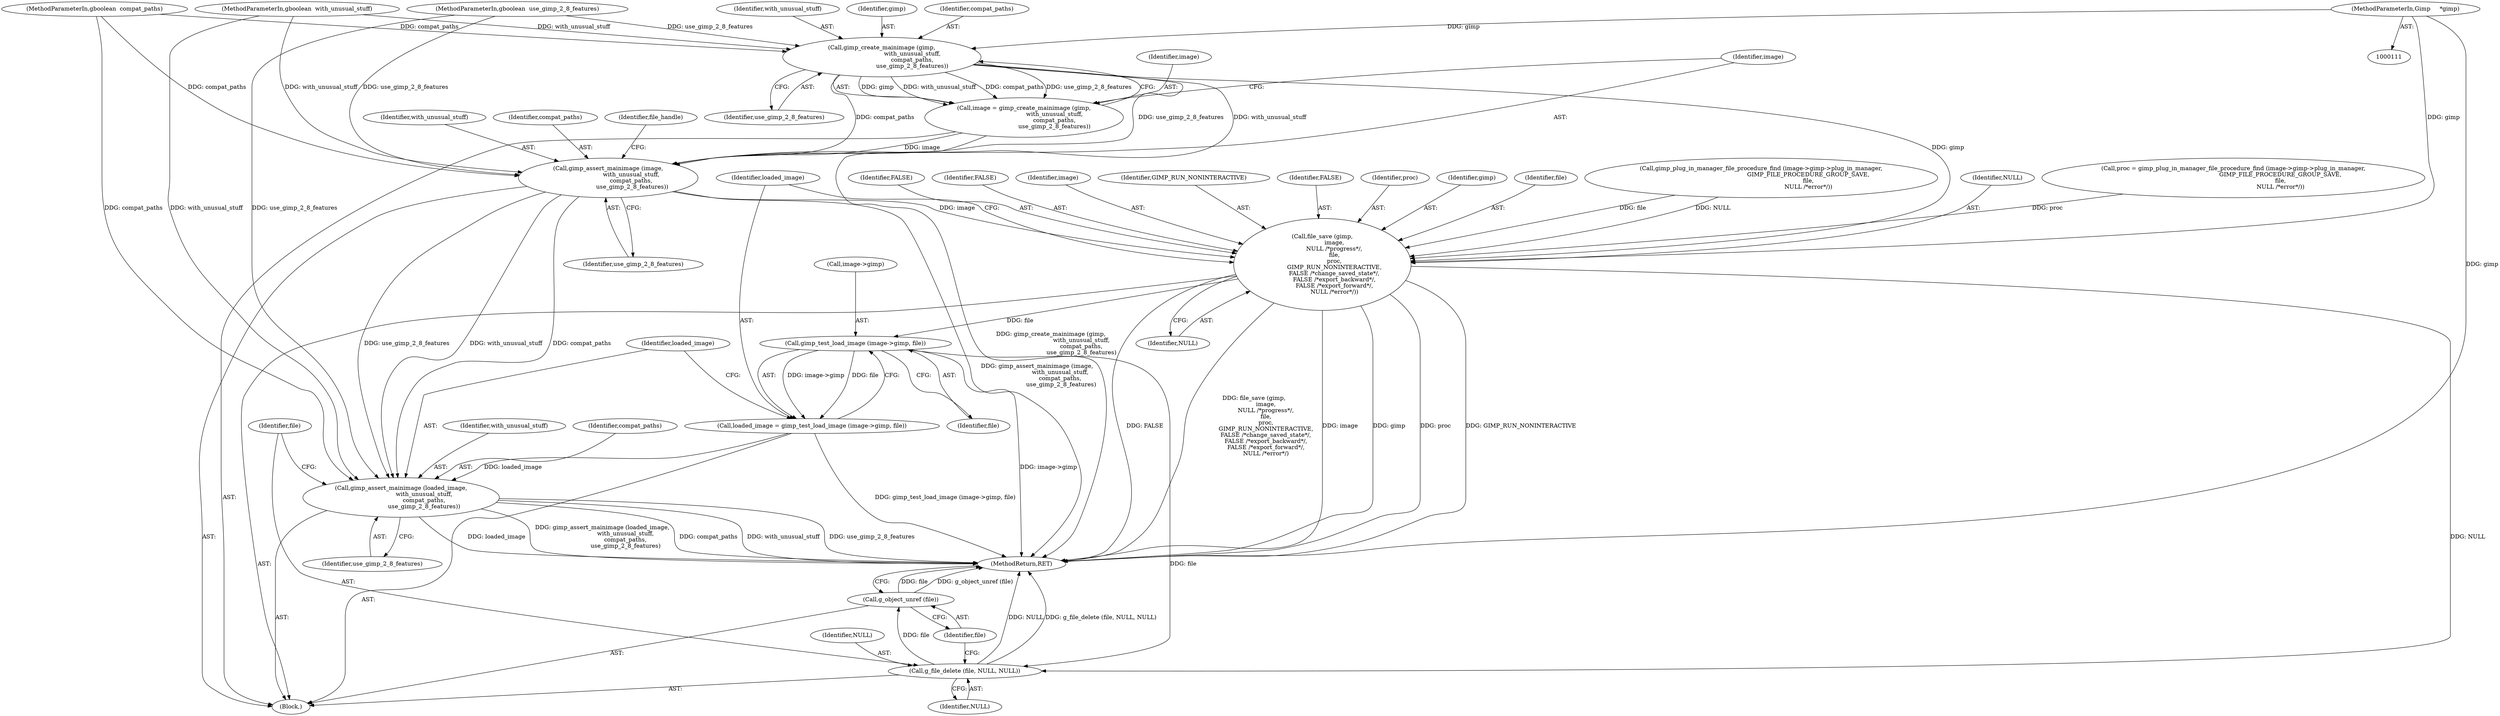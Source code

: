 digraph "0_gimp_c21eff4b031acb04fb4dfce8bd5fdfecc2b6524f@pointer" {
"1000112" [label="(MethodParameterIn,Gimp     *gimp)"];
"1000128" [label="(Call,gimp_create_mainimage (gimp,\n                                 with_unusual_stuff,\n                                 compat_paths,\n                                 use_gimp_2_8_features))"];
"1000126" [label="(Call,image = gimp_create_mainimage (gimp,\n                                 with_unusual_stuff,\n                                 compat_paths,\n                                 use_gimp_2_8_features))"];
"1000133" [label="(Call,gimp_assert_mainimage (image,\n                         with_unusual_stuff,\n                         compat_paths,\n                          use_gimp_2_8_features))"];
"1000169" [label="(Call,file_save (gimp,\n             image,\n             NULL /*progress*/,\n             file,\n             proc,\n             GIMP_RUN_NONINTERACTIVE,\n             FALSE /*change_saved_state*/,\n             FALSE /*export_backward*/,\n             FALSE /*export_forward*/,\n             NULL /*error*/))"];
"1000182" [label="(Call,gimp_test_load_image (image->gimp, file))"];
"1000180" [label="(Call,loaded_image = gimp_test_load_image (image->gimp, file))"];
"1000187" [label="(Call,gimp_assert_mainimage (loaded_image,\n                         with_unusual_stuff,\n                         compat_paths,\n                         use_gimp_2_8_features))"];
"1000192" [label="(Call,g_file_delete (file, NULL, NULL))"];
"1000196" [label="(Call,g_object_unref (file))"];
"1000160" [label="(Call,gimp_plug_in_manager_file_procedure_find (image->gimp->plug_in_manager,\n                                                   GIMP_FILE_PROCEDURE_GROUP_SAVE,\n                                                   file,\n                                                   NULL /*error*/))"];
"1000193" [label="(Identifier,file)"];
"1000195" [label="(Identifier,NULL)"];
"1000126" [label="(Call,image = gimp_create_mainimage (gimp,\n                                 with_unusual_stuff,\n                                 compat_paths,\n                                 use_gimp_2_8_features))"];
"1000187" [label="(Call,gimp_assert_mainimage (loaded_image,\n                         with_unusual_stuff,\n                         compat_paths,\n                         use_gimp_2_8_features))"];
"1000179" [label="(Identifier,NULL)"];
"1000172" [label="(Identifier,NULL)"];
"1000158" [label="(Call,proc = gimp_plug_in_manager_file_procedure_find (image->gimp->plug_in_manager,\n                                                   GIMP_FILE_PROCEDURE_GROUP_SAVE,\n                                                   file,\n                                                   NULL /*error*/))"];
"1000183" [label="(Call,image->gimp)"];
"1000114" [label="(MethodParameterIn,gboolean  compat_paths)"];
"1000113" [label="(MethodParameterIn,gboolean  with_unusual_stuff)"];
"1000178" [label="(Identifier,FALSE)"];
"1000132" [label="(Identifier,use_gimp_2_8_features)"];
"1000112" [label="(MethodParameterIn,Gimp     *gimp)"];
"1000130" [label="(Identifier,with_unusual_stuff)"];
"1000177" [label="(Identifier,FALSE)"];
"1000115" [label="(MethodParameterIn,gboolean  use_gimp_2_8_features)"];
"1000180" [label="(Call,loaded_image = gimp_test_load_image (image->gimp, file))"];
"1000196" [label="(Call,g_object_unref (file))"];
"1000171" [label="(Identifier,image)"];
"1000169" [label="(Call,file_save (gimp,\n             image,\n             NULL /*progress*/,\n             file,\n             proc,\n             GIMP_RUN_NONINTERACTIVE,\n             FALSE /*change_saved_state*/,\n             FALSE /*export_backward*/,\n             FALSE /*export_forward*/,\n             NULL /*error*/))"];
"1000116" [label="(Block,)"];
"1000129" [label="(Identifier,gimp)"];
"1000175" [label="(Identifier,GIMP_RUN_NONINTERACTIVE)"];
"1000131" [label="(Identifier,compat_paths)"];
"1000198" [label="(MethodReturn,RET)"];
"1000176" [label="(Identifier,FALSE)"];
"1000137" [label="(Identifier,use_gimp_2_8_features)"];
"1000194" [label="(Identifier,NULL)"];
"1000135" [label="(Identifier,with_unusual_stuff)"];
"1000174" [label="(Identifier,proc)"];
"1000133" [label="(Call,gimp_assert_mainimage (image,\n                         with_unusual_stuff,\n                         compat_paths,\n                          use_gimp_2_8_features))"];
"1000136" [label="(Identifier,compat_paths)"];
"1000188" [label="(Identifier,loaded_image)"];
"1000181" [label="(Identifier,loaded_image)"];
"1000197" [label="(Identifier,file)"];
"1000139" [label="(Identifier,file_handle)"];
"1000127" [label="(Identifier,image)"];
"1000182" [label="(Call,gimp_test_load_image (image->gimp, file))"];
"1000189" [label="(Identifier,with_unusual_stuff)"];
"1000191" [label="(Identifier,use_gimp_2_8_features)"];
"1000170" [label="(Identifier,gimp)"];
"1000173" [label="(Identifier,file)"];
"1000186" [label="(Identifier,file)"];
"1000128" [label="(Call,gimp_create_mainimage (gimp,\n                                 with_unusual_stuff,\n                                 compat_paths,\n                                 use_gimp_2_8_features))"];
"1000190" [label="(Identifier,compat_paths)"];
"1000192" [label="(Call,g_file_delete (file, NULL, NULL))"];
"1000134" [label="(Identifier,image)"];
"1000112" -> "1000111"  [label="AST: "];
"1000112" -> "1000198"  [label="DDG: gimp"];
"1000112" -> "1000128"  [label="DDG: gimp"];
"1000112" -> "1000169"  [label="DDG: gimp"];
"1000128" -> "1000126"  [label="AST: "];
"1000128" -> "1000132"  [label="CFG: "];
"1000129" -> "1000128"  [label="AST: "];
"1000130" -> "1000128"  [label="AST: "];
"1000131" -> "1000128"  [label="AST: "];
"1000132" -> "1000128"  [label="AST: "];
"1000126" -> "1000128"  [label="CFG: "];
"1000128" -> "1000126"  [label="DDG: gimp"];
"1000128" -> "1000126"  [label="DDG: with_unusual_stuff"];
"1000128" -> "1000126"  [label="DDG: compat_paths"];
"1000128" -> "1000126"  [label="DDG: use_gimp_2_8_features"];
"1000113" -> "1000128"  [label="DDG: with_unusual_stuff"];
"1000114" -> "1000128"  [label="DDG: compat_paths"];
"1000115" -> "1000128"  [label="DDG: use_gimp_2_8_features"];
"1000128" -> "1000133"  [label="DDG: with_unusual_stuff"];
"1000128" -> "1000133"  [label="DDG: compat_paths"];
"1000128" -> "1000133"  [label="DDG: use_gimp_2_8_features"];
"1000128" -> "1000169"  [label="DDG: gimp"];
"1000126" -> "1000116"  [label="AST: "];
"1000127" -> "1000126"  [label="AST: "];
"1000134" -> "1000126"  [label="CFG: "];
"1000126" -> "1000198"  [label="DDG: gimp_create_mainimage (gimp,\n                                 with_unusual_stuff,\n                                 compat_paths,\n                                 use_gimp_2_8_features)"];
"1000126" -> "1000133"  [label="DDG: image"];
"1000133" -> "1000116"  [label="AST: "];
"1000133" -> "1000137"  [label="CFG: "];
"1000134" -> "1000133"  [label="AST: "];
"1000135" -> "1000133"  [label="AST: "];
"1000136" -> "1000133"  [label="AST: "];
"1000137" -> "1000133"  [label="AST: "];
"1000139" -> "1000133"  [label="CFG: "];
"1000133" -> "1000198"  [label="DDG: gimp_assert_mainimage (image,\n                         with_unusual_stuff,\n                         compat_paths,\n                          use_gimp_2_8_features)"];
"1000113" -> "1000133"  [label="DDG: with_unusual_stuff"];
"1000114" -> "1000133"  [label="DDG: compat_paths"];
"1000115" -> "1000133"  [label="DDG: use_gimp_2_8_features"];
"1000133" -> "1000169"  [label="DDG: image"];
"1000133" -> "1000187"  [label="DDG: with_unusual_stuff"];
"1000133" -> "1000187"  [label="DDG: compat_paths"];
"1000133" -> "1000187"  [label="DDG: use_gimp_2_8_features"];
"1000169" -> "1000116"  [label="AST: "];
"1000169" -> "1000179"  [label="CFG: "];
"1000170" -> "1000169"  [label="AST: "];
"1000171" -> "1000169"  [label="AST: "];
"1000172" -> "1000169"  [label="AST: "];
"1000173" -> "1000169"  [label="AST: "];
"1000174" -> "1000169"  [label="AST: "];
"1000175" -> "1000169"  [label="AST: "];
"1000176" -> "1000169"  [label="AST: "];
"1000177" -> "1000169"  [label="AST: "];
"1000178" -> "1000169"  [label="AST: "];
"1000179" -> "1000169"  [label="AST: "];
"1000181" -> "1000169"  [label="CFG: "];
"1000169" -> "1000198"  [label="DDG: FALSE"];
"1000169" -> "1000198"  [label="DDG: file_save (gimp,\n             image,\n             NULL /*progress*/,\n             file,\n             proc,\n             GIMP_RUN_NONINTERACTIVE,\n             FALSE /*change_saved_state*/,\n             FALSE /*export_backward*/,\n             FALSE /*export_forward*/,\n             NULL /*error*/)"];
"1000169" -> "1000198"  [label="DDG: image"];
"1000169" -> "1000198"  [label="DDG: gimp"];
"1000169" -> "1000198"  [label="DDG: proc"];
"1000169" -> "1000198"  [label="DDG: GIMP_RUN_NONINTERACTIVE"];
"1000160" -> "1000169"  [label="DDG: NULL"];
"1000160" -> "1000169"  [label="DDG: file"];
"1000158" -> "1000169"  [label="DDG: proc"];
"1000169" -> "1000182"  [label="DDG: file"];
"1000169" -> "1000192"  [label="DDG: NULL"];
"1000182" -> "1000180"  [label="AST: "];
"1000182" -> "1000186"  [label="CFG: "];
"1000183" -> "1000182"  [label="AST: "];
"1000186" -> "1000182"  [label="AST: "];
"1000180" -> "1000182"  [label="CFG: "];
"1000182" -> "1000198"  [label="DDG: image->gimp"];
"1000182" -> "1000180"  [label="DDG: image->gimp"];
"1000182" -> "1000180"  [label="DDG: file"];
"1000182" -> "1000192"  [label="DDG: file"];
"1000180" -> "1000116"  [label="AST: "];
"1000181" -> "1000180"  [label="AST: "];
"1000188" -> "1000180"  [label="CFG: "];
"1000180" -> "1000198"  [label="DDG: gimp_test_load_image (image->gimp, file)"];
"1000180" -> "1000187"  [label="DDG: loaded_image"];
"1000187" -> "1000116"  [label="AST: "];
"1000187" -> "1000191"  [label="CFG: "];
"1000188" -> "1000187"  [label="AST: "];
"1000189" -> "1000187"  [label="AST: "];
"1000190" -> "1000187"  [label="AST: "];
"1000191" -> "1000187"  [label="AST: "];
"1000193" -> "1000187"  [label="CFG: "];
"1000187" -> "1000198"  [label="DDG: loaded_image"];
"1000187" -> "1000198"  [label="DDG: gimp_assert_mainimage (loaded_image,\n                         with_unusual_stuff,\n                         compat_paths,\n                         use_gimp_2_8_features)"];
"1000187" -> "1000198"  [label="DDG: compat_paths"];
"1000187" -> "1000198"  [label="DDG: with_unusual_stuff"];
"1000187" -> "1000198"  [label="DDG: use_gimp_2_8_features"];
"1000113" -> "1000187"  [label="DDG: with_unusual_stuff"];
"1000114" -> "1000187"  [label="DDG: compat_paths"];
"1000115" -> "1000187"  [label="DDG: use_gimp_2_8_features"];
"1000192" -> "1000116"  [label="AST: "];
"1000192" -> "1000195"  [label="CFG: "];
"1000193" -> "1000192"  [label="AST: "];
"1000194" -> "1000192"  [label="AST: "];
"1000195" -> "1000192"  [label="AST: "];
"1000197" -> "1000192"  [label="CFG: "];
"1000192" -> "1000198"  [label="DDG: NULL"];
"1000192" -> "1000198"  [label="DDG: g_file_delete (file, NULL, NULL)"];
"1000192" -> "1000196"  [label="DDG: file"];
"1000196" -> "1000116"  [label="AST: "];
"1000196" -> "1000197"  [label="CFG: "];
"1000197" -> "1000196"  [label="AST: "];
"1000198" -> "1000196"  [label="CFG: "];
"1000196" -> "1000198"  [label="DDG: file"];
"1000196" -> "1000198"  [label="DDG: g_object_unref (file)"];
}
